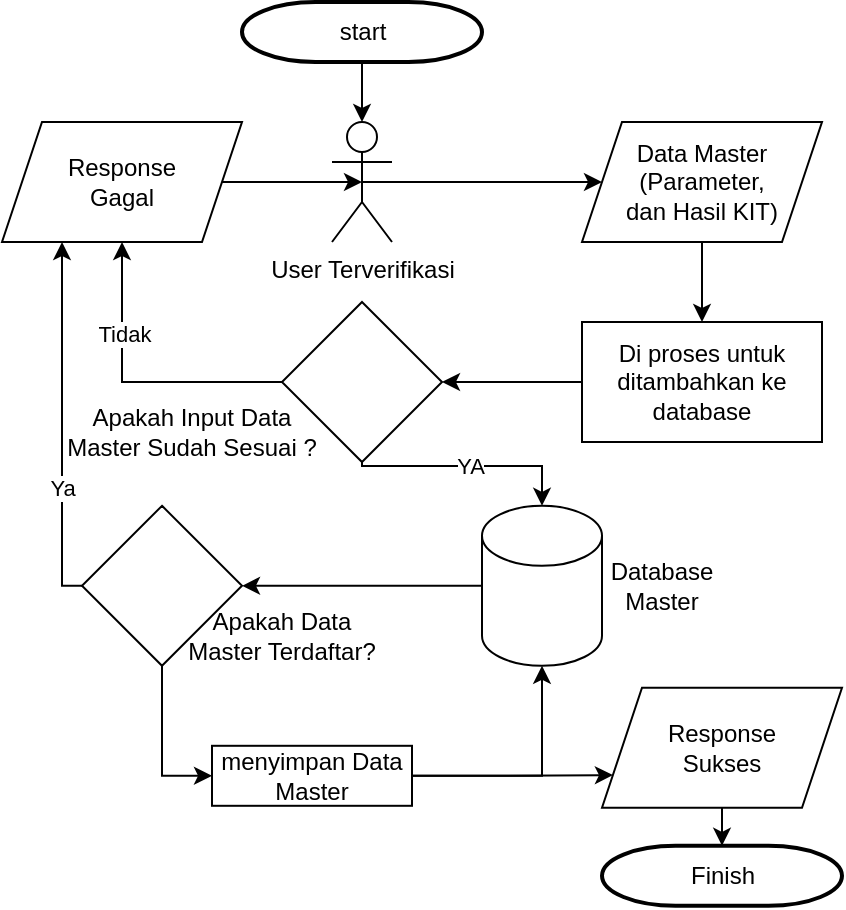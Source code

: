 <mxfile version="20.8.1" type="device"><diagram id="6a731a19-8d31-9384-78a2-239565b7b9f0" name="Page-1"><mxGraphModel dx="1199" dy="590" grid="1" gridSize="10" guides="1" tooltips="1" connect="1" arrows="1" fold="1" page="1" pageScale="1" pageWidth="1169" pageHeight="827" background="none" math="0" shadow="0"><root><mxCell id="0"/><mxCell id="1" parent="0"/><mxCell id="oJqCLc56bHpMjFFwvUzr-67" style="edgeStyle=orthogonalEdgeStyle;rounded=0;orthogonalLoop=1;jettySize=auto;html=1;exitX=0.5;exitY=1;exitDx=0;exitDy=0;exitPerimeter=0;entryX=0.5;entryY=0;entryDx=0;entryDy=0;entryPerimeter=0;" edge="1" parent="1" source="2" target="oJqCLc56bHpMjFFwvUzr-62"><mxGeometry relative="1" as="geometry"/></mxCell><mxCell id="2" value="start" style="shape=mxgraph.flowchart.terminator;strokeWidth=2;gradientColor=none;gradientDirection=north;fontStyle=0;html=1;" parent="1" vertex="1"><mxGeometry x="260" y="40" width="120" height="30" as="geometry"/></mxCell><mxCell id="oJqCLc56bHpMjFFwvUzr-79" style="edgeStyle=orthogonalEdgeStyle;rounded=0;orthogonalLoop=1;jettySize=auto;html=1;exitX=0.5;exitY=0.5;exitDx=0;exitDy=0;exitPerimeter=0;entryX=0;entryY=0.5;entryDx=0;entryDy=0;" edge="1" parent="1" source="oJqCLc56bHpMjFFwvUzr-62" target="oJqCLc56bHpMjFFwvUzr-78"><mxGeometry relative="1" as="geometry"/></mxCell><mxCell id="oJqCLc56bHpMjFFwvUzr-62" value="User Terverifikasi" style="shape=umlActor;verticalLabelPosition=bottom;verticalAlign=top;html=1;outlineConnect=0;" vertex="1" parent="1"><mxGeometry x="305" y="100" width="30" height="60" as="geometry"/></mxCell><mxCell id="oJqCLc56bHpMjFFwvUzr-81" value="" style="edgeStyle=orthogonalEdgeStyle;rounded=0;orthogonalLoop=1;jettySize=auto;html=1;" edge="1" parent="1" source="oJqCLc56bHpMjFFwvUzr-78" target="oJqCLc56bHpMjFFwvUzr-80"><mxGeometry relative="1" as="geometry"/></mxCell><mxCell id="oJqCLc56bHpMjFFwvUzr-78" value="Data Master (Parameter, &lt;br&gt;dan Hasil KIT)" style="shape=parallelogram;perimeter=parallelogramPerimeter;whiteSpace=wrap;html=1;fixedSize=1;" vertex="1" parent="1"><mxGeometry x="430" y="100" width="120" height="60" as="geometry"/></mxCell><mxCell id="oJqCLc56bHpMjFFwvUzr-87" style="edgeStyle=orthogonalEdgeStyle;rounded=0;orthogonalLoop=1;jettySize=auto;html=1;exitX=0;exitY=0.5;exitDx=0;exitDy=0;entryX=1;entryY=0.5;entryDx=0;entryDy=0;" edge="1" parent="1" source="oJqCLc56bHpMjFFwvUzr-80" target="oJqCLc56bHpMjFFwvUzr-86"><mxGeometry relative="1" as="geometry"><mxPoint x="400" y="230.476" as="targetPoint"/></mxGeometry></mxCell><mxCell id="oJqCLc56bHpMjFFwvUzr-80" value="Di proses untuk ditambahkan ke database" style="rounded=0;whiteSpace=wrap;html=1;" vertex="1" parent="1"><mxGeometry x="430" y="200" width="120" height="60" as="geometry"/></mxCell><mxCell id="oJqCLc56bHpMjFFwvUzr-99" style="edgeStyle=orthogonalEdgeStyle;rounded=0;orthogonalLoop=1;jettySize=auto;html=1;entryX=1;entryY=0.5;entryDx=0;entryDy=0;" edge="1" parent="1" source="oJqCLc56bHpMjFFwvUzr-82" target="oJqCLc56bHpMjFFwvUzr-83"><mxGeometry relative="1" as="geometry"/></mxCell><mxCell id="oJqCLc56bHpMjFFwvUzr-82" value="" style="shape=cylinder3;whiteSpace=wrap;html=1;boundedLbl=1;backgroundOutline=1;size=15;" vertex="1" parent="1"><mxGeometry x="380" y="291.9" width="60" height="80" as="geometry"/></mxCell><mxCell id="oJqCLc56bHpMjFFwvUzr-100" style="edgeStyle=orthogonalEdgeStyle;rounded=0;orthogonalLoop=1;jettySize=auto;html=1;exitX=0;exitY=0.5;exitDx=0;exitDy=0;entryX=0.25;entryY=1;entryDx=0;entryDy=0;" edge="1" parent="1" source="oJqCLc56bHpMjFFwvUzr-83" target="oJqCLc56bHpMjFFwvUzr-90"><mxGeometry relative="1" as="geometry"><Array as="points"><mxPoint x="170" y="290"/><mxPoint x="170" y="290"/></Array></mxGeometry></mxCell><mxCell id="oJqCLc56bHpMjFFwvUzr-101" value="Ya" style="edgeLabel;html=1;align=center;verticalAlign=middle;resizable=0;points=[];" vertex="1" connectable="0" parent="oJqCLc56bHpMjFFwvUzr-100"><mxGeometry x="-0.347" relative="1" as="geometry"><mxPoint as="offset"/></mxGeometry></mxCell><mxCell id="oJqCLc56bHpMjFFwvUzr-105" style="edgeStyle=orthogonalEdgeStyle;rounded=0;orthogonalLoop=1;jettySize=auto;html=1;entryX=0;entryY=0.5;entryDx=0;entryDy=0;" edge="1" parent="1" source="oJqCLc56bHpMjFFwvUzr-83" target="oJqCLc56bHpMjFFwvUzr-104"><mxGeometry relative="1" as="geometry"/></mxCell><mxCell id="oJqCLc56bHpMjFFwvUzr-83" value="" style="rhombus;whiteSpace=wrap;html=1;" vertex="1" parent="1"><mxGeometry x="180" y="291.9" width="80" height="80" as="geometry"/></mxCell><mxCell id="oJqCLc56bHpMjFFwvUzr-85" value="Apakah Input Data Master Sudah Sesuai ?" style="text;html=1;strokeColor=none;fillColor=none;align=center;verticalAlign=middle;whiteSpace=wrap;rounded=0;" vertex="1" parent="1"><mxGeometry x="165" y="240" width="140" height="30" as="geometry"/></mxCell><mxCell id="oJqCLc56bHpMjFFwvUzr-91" style="edgeStyle=orthogonalEdgeStyle;rounded=0;orthogonalLoop=1;jettySize=auto;html=1;entryX=0.5;entryY=1;entryDx=0;entryDy=0;exitX=0;exitY=0.5;exitDx=0;exitDy=0;" edge="1" parent="1" source="oJqCLc56bHpMjFFwvUzr-86" target="oJqCLc56bHpMjFFwvUzr-90"><mxGeometry relative="1" as="geometry"><Array as="points"><mxPoint x="200" y="230"/></Array></mxGeometry></mxCell><mxCell id="oJqCLc56bHpMjFFwvUzr-94" value="Tidak" style="edgeLabel;html=1;align=center;verticalAlign=middle;resizable=0;points=[];" vertex="1" connectable="0" parent="oJqCLc56bHpMjFFwvUzr-91"><mxGeometry x="0.386" y="-1" relative="1" as="geometry"><mxPoint as="offset"/></mxGeometry></mxCell><mxCell id="oJqCLc56bHpMjFFwvUzr-96" value="YA" style="edgeStyle=orthogonalEdgeStyle;rounded=0;orthogonalLoop=1;jettySize=auto;html=1;exitX=0.5;exitY=1;exitDx=0;exitDy=0;entryX=0.5;entryY=0;entryDx=0;entryDy=0;entryPerimeter=0;" edge="1" parent="1" source="oJqCLc56bHpMjFFwvUzr-86" target="oJqCLc56bHpMjFFwvUzr-82"><mxGeometry relative="1" as="geometry"><Array as="points"><mxPoint x="320" y="272"/><mxPoint x="410" y="272"/></Array></mxGeometry></mxCell><mxCell id="oJqCLc56bHpMjFFwvUzr-86" value="" style="rhombus;whiteSpace=wrap;html=1;" vertex="1" parent="1"><mxGeometry x="280" y="190" width="80" height="80" as="geometry"/></mxCell><mxCell id="oJqCLc56bHpMjFFwvUzr-92" style="edgeStyle=orthogonalEdgeStyle;rounded=0;orthogonalLoop=1;jettySize=auto;html=1;exitX=1;exitY=0.5;exitDx=0;exitDy=0;entryX=0.5;entryY=0.5;entryDx=0;entryDy=0;entryPerimeter=0;" edge="1" parent="1" source="oJqCLc56bHpMjFFwvUzr-90" target="oJqCLc56bHpMjFFwvUzr-62"><mxGeometry relative="1" as="geometry"/></mxCell><mxCell id="oJqCLc56bHpMjFFwvUzr-90" value="Response &lt;br&gt;Gagal" style="shape=parallelogram;perimeter=parallelogramPerimeter;whiteSpace=wrap;html=1;fixedSize=1;" vertex="1" parent="1"><mxGeometry x="140" y="100" width="120" height="60" as="geometry"/></mxCell><mxCell id="oJqCLc56bHpMjFFwvUzr-97" value="Database Master" style="text;html=1;strokeColor=none;fillColor=none;align=center;verticalAlign=middle;whiteSpace=wrap;rounded=0;" vertex="1" parent="1"><mxGeometry x="440" y="316.9" width="60" height="30" as="geometry"/></mxCell><mxCell id="oJqCLc56bHpMjFFwvUzr-98" value="Apakah Data &lt;br&gt;Master Terdaftar?" style="text;html=1;strokeColor=none;fillColor=none;align=center;verticalAlign=middle;whiteSpace=wrap;rounded=0;" vertex="1" parent="1"><mxGeometry x="210" y="341.9" width="140" height="30" as="geometry"/></mxCell><mxCell id="oJqCLc56bHpMjFFwvUzr-106" style="edgeStyle=orthogonalEdgeStyle;rounded=0;orthogonalLoop=1;jettySize=auto;html=1;entryX=0.5;entryY=1;entryDx=0;entryDy=0;entryPerimeter=0;" edge="1" parent="1" source="oJqCLc56bHpMjFFwvUzr-104" target="oJqCLc56bHpMjFFwvUzr-82"><mxGeometry relative="1" as="geometry"/></mxCell><mxCell id="oJqCLc56bHpMjFFwvUzr-110" style="edgeStyle=orthogonalEdgeStyle;rounded=0;orthogonalLoop=1;jettySize=auto;html=1;entryX=0;entryY=0.75;entryDx=0;entryDy=0;" edge="1" parent="1" source="oJqCLc56bHpMjFFwvUzr-104" target="oJqCLc56bHpMjFFwvUzr-109"><mxGeometry relative="1" as="geometry"/></mxCell><mxCell id="oJqCLc56bHpMjFFwvUzr-104" value="menyimpan Data Master" style="rounded=0;whiteSpace=wrap;html=1;" vertex="1" parent="1"><mxGeometry x="245" y="411.9" width="100" height="30" as="geometry"/></mxCell><mxCell id="oJqCLc56bHpMjFFwvUzr-112" style="edgeStyle=orthogonalEdgeStyle;rounded=0;orthogonalLoop=1;jettySize=auto;html=1;entryX=0.5;entryY=0;entryDx=0;entryDy=0;entryPerimeter=0;" edge="1" parent="1" source="oJqCLc56bHpMjFFwvUzr-109" target="oJqCLc56bHpMjFFwvUzr-111"><mxGeometry relative="1" as="geometry"/></mxCell><mxCell id="oJqCLc56bHpMjFFwvUzr-109" value="Response &lt;br&gt;Sukses" style="shape=parallelogram;perimeter=parallelogramPerimeter;whiteSpace=wrap;html=1;fixedSize=1;" vertex="1" parent="1"><mxGeometry x="440" y="382.9" width="120" height="60" as="geometry"/></mxCell><mxCell id="oJqCLc56bHpMjFFwvUzr-111" value="Finish" style="shape=mxgraph.flowchart.terminator;strokeWidth=2;gradientColor=none;gradientDirection=north;fontStyle=0;html=1;" vertex="1" parent="1"><mxGeometry x="440" y="461.9" width="120" height="30" as="geometry"/></mxCell></root></mxGraphModel></diagram></mxfile>